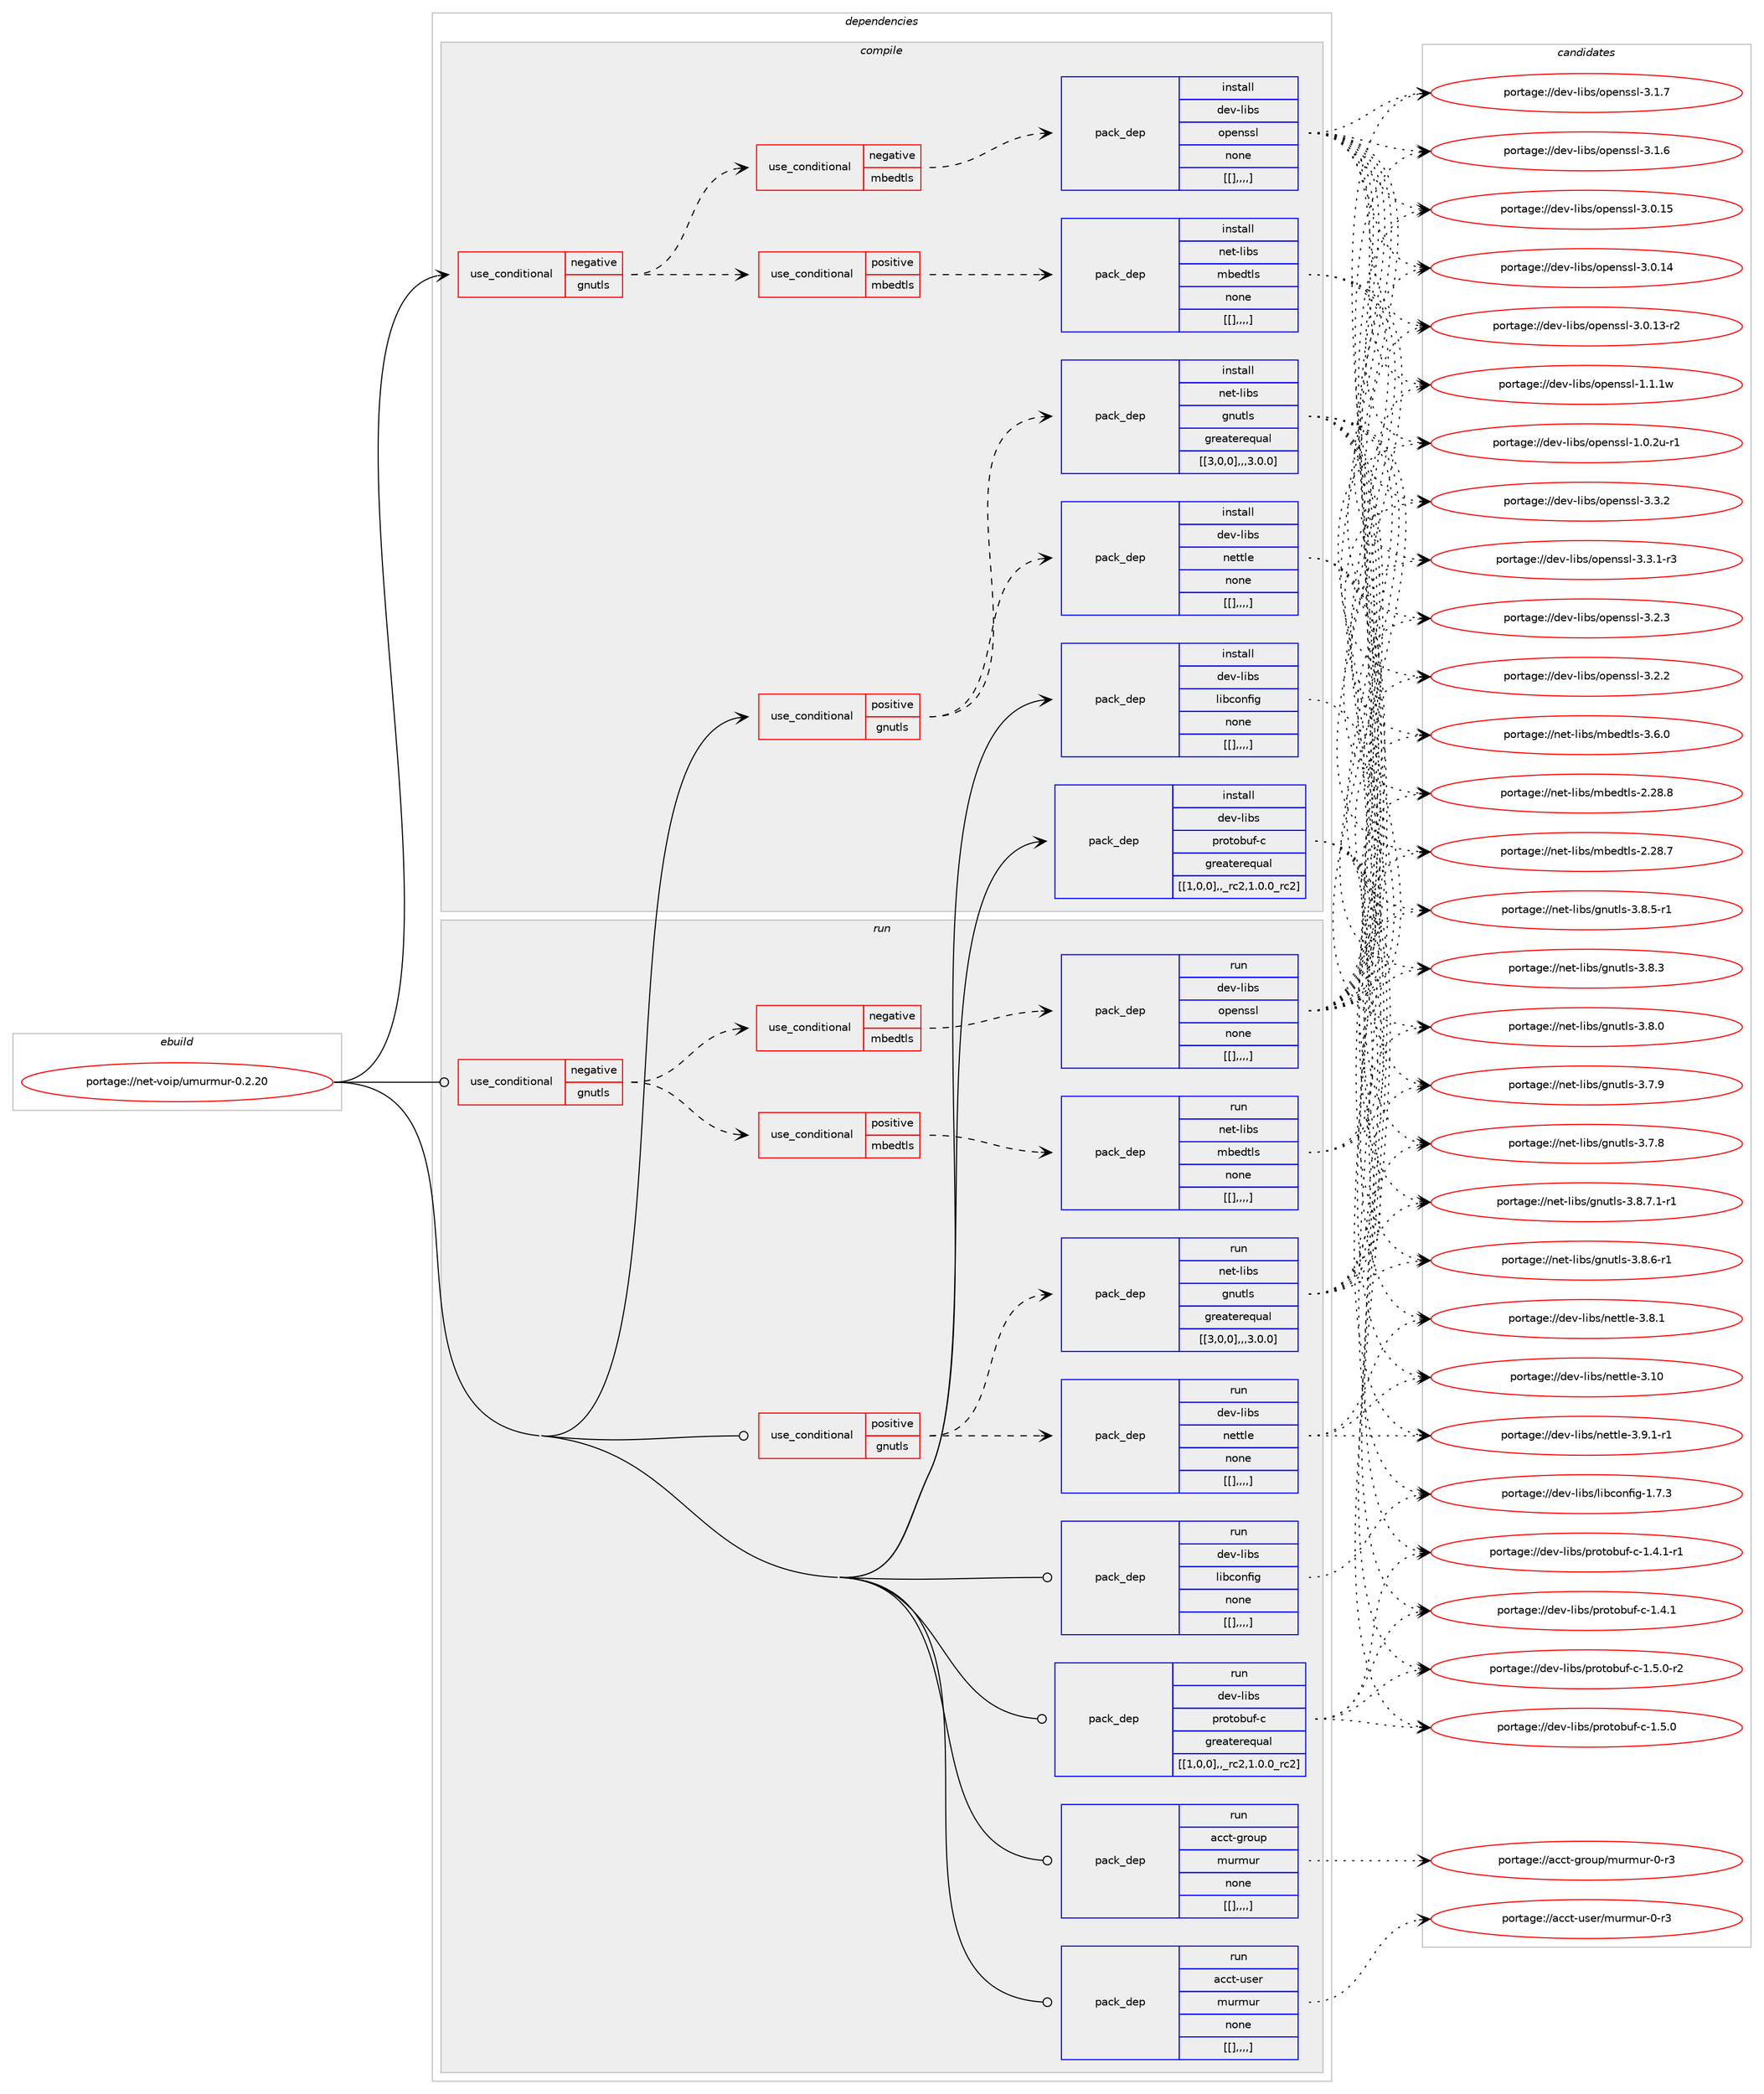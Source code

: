 digraph prolog {

# *************
# Graph options
# *************

newrank=true;
concentrate=true;
compound=true;
graph [rankdir=LR,fontname=Helvetica,fontsize=10,ranksep=1.5];#, ranksep=2.5, nodesep=0.2];
edge  [arrowhead=vee];
node  [fontname=Helvetica,fontsize=10];

# **********
# The ebuild
# **********

subgraph cluster_leftcol {
color=gray;
label=<<i>ebuild</i>>;
id [label="portage://net-voip/umurmur-0.2.20", color=red, width=4, href="../net-voip/umurmur-0.2.20.svg"];
}

# ****************
# The dependencies
# ****************

subgraph cluster_midcol {
color=gray;
label=<<i>dependencies</i>>;
subgraph cluster_compile {
fillcolor="#eeeeee";
style=filled;
label=<<i>compile</i>>;
subgraph cond105445 {
dependency395203 [label=<<TABLE BORDER="0" CELLBORDER="1" CELLSPACING="0" CELLPADDING="4"><TR><TD ROWSPAN="3" CELLPADDING="10">use_conditional</TD></TR><TR><TD>negative</TD></TR><TR><TD>gnutls</TD></TR></TABLE>>, shape=none, color=red];
subgraph cond105446 {
dependency395204 [label=<<TABLE BORDER="0" CELLBORDER="1" CELLSPACING="0" CELLPADDING="4"><TR><TD ROWSPAN="3" CELLPADDING="10">use_conditional</TD></TR><TR><TD>positive</TD></TR><TR><TD>mbedtls</TD></TR></TABLE>>, shape=none, color=red];
subgraph pack286940 {
dependency395205 [label=<<TABLE BORDER="0" CELLBORDER="1" CELLSPACING="0" CELLPADDING="4" WIDTH="220"><TR><TD ROWSPAN="6" CELLPADDING="30">pack_dep</TD></TR><TR><TD WIDTH="110">install</TD></TR><TR><TD>net-libs</TD></TR><TR><TD>mbedtls</TD></TR><TR><TD>none</TD></TR><TR><TD>[[],,,,]</TD></TR></TABLE>>, shape=none, color=blue];
}
dependency395204:e -> dependency395205:w [weight=20,style="dashed",arrowhead="vee"];
}
dependency395203:e -> dependency395204:w [weight=20,style="dashed",arrowhead="vee"];
subgraph cond105447 {
dependency395206 [label=<<TABLE BORDER="0" CELLBORDER="1" CELLSPACING="0" CELLPADDING="4"><TR><TD ROWSPAN="3" CELLPADDING="10">use_conditional</TD></TR><TR><TD>negative</TD></TR><TR><TD>mbedtls</TD></TR></TABLE>>, shape=none, color=red];
subgraph pack286941 {
dependency395207 [label=<<TABLE BORDER="0" CELLBORDER="1" CELLSPACING="0" CELLPADDING="4" WIDTH="220"><TR><TD ROWSPAN="6" CELLPADDING="30">pack_dep</TD></TR><TR><TD WIDTH="110">install</TD></TR><TR><TD>dev-libs</TD></TR><TR><TD>openssl</TD></TR><TR><TD>none</TD></TR><TR><TD>[[],,,,]</TD></TR></TABLE>>, shape=none, color=blue];
}
dependency395206:e -> dependency395207:w [weight=20,style="dashed",arrowhead="vee"];
}
dependency395203:e -> dependency395206:w [weight=20,style="dashed",arrowhead="vee"];
}
id:e -> dependency395203:w [weight=20,style="solid",arrowhead="vee"];
subgraph cond105448 {
dependency395208 [label=<<TABLE BORDER="0" CELLBORDER="1" CELLSPACING="0" CELLPADDING="4"><TR><TD ROWSPAN="3" CELLPADDING="10">use_conditional</TD></TR><TR><TD>positive</TD></TR><TR><TD>gnutls</TD></TR></TABLE>>, shape=none, color=red];
subgraph pack286942 {
dependency395209 [label=<<TABLE BORDER="0" CELLBORDER="1" CELLSPACING="0" CELLPADDING="4" WIDTH="220"><TR><TD ROWSPAN="6" CELLPADDING="30">pack_dep</TD></TR><TR><TD WIDTH="110">install</TD></TR><TR><TD>dev-libs</TD></TR><TR><TD>nettle</TD></TR><TR><TD>none</TD></TR><TR><TD>[[],,,,]</TD></TR></TABLE>>, shape=none, color=blue];
}
dependency395208:e -> dependency395209:w [weight=20,style="dashed",arrowhead="vee"];
subgraph pack286943 {
dependency395210 [label=<<TABLE BORDER="0" CELLBORDER="1" CELLSPACING="0" CELLPADDING="4" WIDTH="220"><TR><TD ROWSPAN="6" CELLPADDING="30">pack_dep</TD></TR><TR><TD WIDTH="110">install</TD></TR><TR><TD>net-libs</TD></TR><TR><TD>gnutls</TD></TR><TR><TD>greaterequal</TD></TR><TR><TD>[[3,0,0],,,3.0.0]</TD></TR></TABLE>>, shape=none, color=blue];
}
dependency395208:e -> dependency395210:w [weight=20,style="dashed",arrowhead="vee"];
}
id:e -> dependency395208:w [weight=20,style="solid",arrowhead="vee"];
subgraph pack286944 {
dependency395211 [label=<<TABLE BORDER="0" CELLBORDER="1" CELLSPACING="0" CELLPADDING="4" WIDTH="220"><TR><TD ROWSPAN="6" CELLPADDING="30">pack_dep</TD></TR><TR><TD WIDTH="110">install</TD></TR><TR><TD>dev-libs</TD></TR><TR><TD>libconfig</TD></TR><TR><TD>none</TD></TR><TR><TD>[[],,,,]</TD></TR></TABLE>>, shape=none, color=blue];
}
id:e -> dependency395211:w [weight=20,style="solid",arrowhead="vee"];
subgraph pack286945 {
dependency395212 [label=<<TABLE BORDER="0" CELLBORDER="1" CELLSPACING="0" CELLPADDING="4" WIDTH="220"><TR><TD ROWSPAN="6" CELLPADDING="30">pack_dep</TD></TR><TR><TD WIDTH="110">install</TD></TR><TR><TD>dev-libs</TD></TR><TR><TD>protobuf-c</TD></TR><TR><TD>greaterequal</TD></TR><TR><TD>[[1,0,0],,_rc2,1.0.0_rc2]</TD></TR></TABLE>>, shape=none, color=blue];
}
id:e -> dependency395212:w [weight=20,style="solid",arrowhead="vee"];
}
subgraph cluster_compileandrun {
fillcolor="#eeeeee";
style=filled;
label=<<i>compile and run</i>>;
}
subgraph cluster_run {
fillcolor="#eeeeee";
style=filled;
label=<<i>run</i>>;
subgraph cond105449 {
dependency395213 [label=<<TABLE BORDER="0" CELLBORDER="1" CELLSPACING="0" CELLPADDING="4"><TR><TD ROWSPAN="3" CELLPADDING="10">use_conditional</TD></TR><TR><TD>negative</TD></TR><TR><TD>gnutls</TD></TR></TABLE>>, shape=none, color=red];
subgraph cond105450 {
dependency395214 [label=<<TABLE BORDER="0" CELLBORDER="1" CELLSPACING="0" CELLPADDING="4"><TR><TD ROWSPAN="3" CELLPADDING="10">use_conditional</TD></TR><TR><TD>positive</TD></TR><TR><TD>mbedtls</TD></TR></TABLE>>, shape=none, color=red];
subgraph pack286946 {
dependency395215 [label=<<TABLE BORDER="0" CELLBORDER="1" CELLSPACING="0" CELLPADDING="4" WIDTH="220"><TR><TD ROWSPAN="6" CELLPADDING="30">pack_dep</TD></TR><TR><TD WIDTH="110">run</TD></TR><TR><TD>net-libs</TD></TR><TR><TD>mbedtls</TD></TR><TR><TD>none</TD></TR><TR><TD>[[],,,,]</TD></TR></TABLE>>, shape=none, color=blue];
}
dependency395214:e -> dependency395215:w [weight=20,style="dashed",arrowhead="vee"];
}
dependency395213:e -> dependency395214:w [weight=20,style="dashed",arrowhead="vee"];
subgraph cond105451 {
dependency395216 [label=<<TABLE BORDER="0" CELLBORDER="1" CELLSPACING="0" CELLPADDING="4"><TR><TD ROWSPAN="3" CELLPADDING="10">use_conditional</TD></TR><TR><TD>negative</TD></TR><TR><TD>mbedtls</TD></TR></TABLE>>, shape=none, color=red];
subgraph pack286947 {
dependency395217 [label=<<TABLE BORDER="0" CELLBORDER="1" CELLSPACING="0" CELLPADDING="4" WIDTH="220"><TR><TD ROWSPAN="6" CELLPADDING="30">pack_dep</TD></TR><TR><TD WIDTH="110">run</TD></TR><TR><TD>dev-libs</TD></TR><TR><TD>openssl</TD></TR><TR><TD>none</TD></TR><TR><TD>[[],,,,]</TD></TR></TABLE>>, shape=none, color=blue];
}
dependency395216:e -> dependency395217:w [weight=20,style="dashed",arrowhead="vee"];
}
dependency395213:e -> dependency395216:w [weight=20,style="dashed",arrowhead="vee"];
}
id:e -> dependency395213:w [weight=20,style="solid",arrowhead="odot"];
subgraph cond105452 {
dependency395218 [label=<<TABLE BORDER="0" CELLBORDER="1" CELLSPACING="0" CELLPADDING="4"><TR><TD ROWSPAN="3" CELLPADDING="10">use_conditional</TD></TR><TR><TD>positive</TD></TR><TR><TD>gnutls</TD></TR></TABLE>>, shape=none, color=red];
subgraph pack286948 {
dependency395219 [label=<<TABLE BORDER="0" CELLBORDER="1" CELLSPACING="0" CELLPADDING="4" WIDTH="220"><TR><TD ROWSPAN="6" CELLPADDING="30">pack_dep</TD></TR><TR><TD WIDTH="110">run</TD></TR><TR><TD>dev-libs</TD></TR><TR><TD>nettle</TD></TR><TR><TD>none</TD></TR><TR><TD>[[],,,,]</TD></TR></TABLE>>, shape=none, color=blue];
}
dependency395218:e -> dependency395219:w [weight=20,style="dashed",arrowhead="vee"];
subgraph pack286949 {
dependency395220 [label=<<TABLE BORDER="0" CELLBORDER="1" CELLSPACING="0" CELLPADDING="4" WIDTH="220"><TR><TD ROWSPAN="6" CELLPADDING="30">pack_dep</TD></TR><TR><TD WIDTH="110">run</TD></TR><TR><TD>net-libs</TD></TR><TR><TD>gnutls</TD></TR><TR><TD>greaterequal</TD></TR><TR><TD>[[3,0,0],,,3.0.0]</TD></TR></TABLE>>, shape=none, color=blue];
}
dependency395218:e -> dependency395220:w [weight=20,style="dashed",arrowhead="vee"];
}
id:e -> dependency395218:w [weight=20,style="solid",arrowhead="odot"];
subgraph pack286950 {
dependency395221 [label=<<TABLE BORDER="0" CELLBORDER="1" CELLSPACING="0" CELLPADDING="4" WIDTH="220"><TR><TD ROWSPAN="6" CELLPADDING="30">pack_dep</TD></TR><TR><TD WIDTH="110">run</TD></TR><TR><TD>acct-group</TD></TR><TR><TD>murmur</TD></TR><TR><TD>none</TD></TR><TR><TD>[[],,,,]</TD></TR></TABLE>>, shape=none, color=blue];
}
id:e -> dependency395221:w [weight=20,style="solid",arrowhead="odot"];
subgraph pack286951 {
dependency395222 [label=<<TABLE BORDER="0" CELLBORDER="1" CELLSPACING="0" CELLPADDING="4" WIDTH="220"><TR><TD ROWSPAN="6" CELLPADDING="30">pack_dep</TD></TR><TR><TD WIDTH="110">run</TD></TR><TR><TD>acct-user</TD></TR><TR><TD>murmur</TD></TR><TR><TD>none</TD></TR><TR><TD>[[],,,,]</TD></TR></TABLE>>, shape=none, color=blue];
}
id:e -> dependency395222:w [weight=20,style="solid",arrowhead="odot"];
subgraph pack286952 {
dependency395223 [label=<<TABLE BORDER="0" CELLBORDER="1" CELLSPACING="0" CELLPADDING="4" WIDTH="220"><TR><TD ROWSPAN="6" CELLPADDING="30">pack_dep</TD></TR><TR><TD WIDTH="110">run</TD></TR><TR><TD>dev-libs</TD></TR><TR><TD>libconfig</TD></TR><TR><TD>none</TD></TR><TR><TD>[[],,,,]</TD></TR></TABLE>>, shape=none, color=blue];
}
id:e -> dependency395223:w [weight=20,style="solid",arrowhead="odot"];
subgraph pack286953 {
dependency395224 [label=<<TABLE BORDER="0" CELLBORDER="1" CELLSPACING="0" CELLPADDING="4" WIDTH="220"><TR><TD ROWSPAN="6" CELLPADDING="30">pack_dep</TD></TR><TR><TD WIDTH="110">run</TD></TR><TR><TD>dev-libs</TD></TR><TR><TD>protobuf-c</TD></TR><TR><TD>greaterequal</TD></TR><TR><TD>[[1,0,0],,_rc2,1.0.0_rc2]</TD></TR></TABLE>>, shape=none, color=blue];
}
id:e -> dependency395224:w [weight=20,style="solid",arrowhead="odot"];
}
}

# **************
# The candidates
# **************

subgraph cluster_choices {
rank=same;
color=gray;
label=<<i>candidates</i>>;

subgraph choice286940 {
color=black;
nodesep=1;
choice11010111645108105981154710998101100116108115455146544648 [label="portage://net-libs/mbedtls-3.6.0", color=red, width=4,href="../net-libs/mbedtls-3.6.0.svg"];
choice1101011164510810598115471099810110011610811545504650564656 [label="portage://net-libs/mbedtls-2.28.8", color=red, width=4,href="../net-libs/mbedtls-2.28.8.svg"];
choice1101011164510810598115471099810110011610811545504650564655 [label="portage://net-libs/mbedtls-2.28.7", color=red, width=4,href="../net-libs/mbedtls-2.28.7.svg"];
dependency395205:e -> choice11010111645108105981154710998101100116108115455146544648:w [style=dotted,weight="100"];
dependency395205:e -> choice1101011164510810598115471099810110011610811545504650564656:w [style=dotted,weight="100"];
dependency395205:e -> choice1101011164510810598115471099810110011610811545504650564655:w [style=dotted,weight="100"];
}
subgraph choice286941 {
color=black;
nodesep=1;
choice100101118451081059811547111112101110115115108455146514650 [label="portage://dev-libs/openssl-3.3.2", color=red, width=4,href="../dev-libs/openssl-3.3.2.svg"];
choice1001011184510810598115471111121011101151151084551465146494511451 [label="portage://dev-libs/openssl-3.3.1-r3", color=red, width=4,href="../dev-libs/openssl-3.3.1-r3.svg"];
choice100101118451081059811547111112101110115115108455146504651 [label="portage://dev-libs/openssl-3.2.3", color=red, width=4,href="../dev-libs/openssl-3.2.3.svg"];
choice100101118451081059811547111112101110115115108455146504650 [label="portage://dev-libs/openssl-3.2.2", color=red, width=4,href="../dev-libs/openssl-3.2.2.svg"];
choice100101118451081059811547111112101110115115108455146494655 [label="portage://dev-libs/openssl-3.1.7", color=red, width=4,href="../dev-libs/openssl-3.1.7.svg"];
choice100101118451081059811547111112101110115115108455146494654 [label="portage://dev-libs/openssl-3.1.6", color=red, width=4,href="../dev-libs/openssl-3.1.6.svg"];
choice10010111845108105981154711111210111011511510845514648464953 [label="portage://dev-libs/openssl-3.0.15", color=red, width=4,href="../dev-libs/openssl-3.0.15.svg"];
choice10010111845108105981154711111210111011511510845514648464952 [label="portage://dev-libs/openssl-3.0.14", color=red, width=4,href="../dev-libs/openssl-3.0.14.svg"];
choice100101118451081059811547111112101110115115108455146484649514511450 [label="portage://dev-libs/openssl-3.0.13-r2", color=red, width=4,href="../dev-libs/openssl-3.0.13-r2.svg"];
choice100101118451081059811547111112101110115115108454946494649119 [label="portage://dev-libs/openssl-1.1.1w", color=red, width=4,href="../dev-libs/openssl-1.1.1w.svg"];
choice1001011184510810598115471111121011101151151084549464846501174511449 [label="portage://dev-libs/openssl-1.0.2u-r1", color=red, width=4,href="../dev-libs/openssl-1.0.2u-r1.svg"];
dependency395207:e -> choice100101118451081059811547111112101110115115108455146514650:w [style=dotted,weight="100"];
dependency395207:e -> choice1001011184510810598115471111121011101151151084551465146494511451:w [style=dotted,weight="100"];
dependency395207:e -> choice100101118451081059811547111112101110115115108455146504651:w [style=dotted,weight="100"];
dependency395207:e -> choice100101118451081059811547111112101110115115108455146504650:w [style=dotted,weight="100"];
dependency395207:e -> choice100101118451081059811547111112101110115115108455146494655:w [style=dotted,weight="100"];
dependency395207:e -> choice100101118451081059811547111112101110115115108455146494654:w [style=dotted,weight="100"];
dependency395207:e -> choice10010111845108105981154711111210111011511510845514648464953:w [style=dotted,weight="100"];
dependency395207:e -> choice10010111845108105981154711111210111011511510845514648464952:w [style=dotted,weight="100"];
dependency395207:e -> choice100101118451081059811547111112101110115115108455146484649514511450:w [style=dotted,weight="100"];
dependency395207:e -> choice100101118451081059811547111112101110115115108454946494649119:w [style=dotted,weight="100"];
dependency395207:e -> choice1001011184510810598115471111121011101151151084549464846501174511449:w [style=dotted,weight="100"];
}
subgraph choice286942 {
color=black;
nodesep=1;
choice1001011184510810598115471101011161161081014551464948 [label="portage://dev-libs/nettle-3.10", color=red, width=4,href="../dev-libs/nettle-3.10.svg"];
choice1001011184510810598115471101011161161081014551465746494511449 [label="portage://dev-libs/nettle-3.9.1-r1", color=red, width=4,href="../dev-libs/nettle-3.9.1-r1.svg"];
choice100101118451081059811547110101116116108101455146564649 [label="portage://dev-libs/nettle-3.8.1", color=red, width=4,href="../dev-libs/nettle-3.8.1.svg"];
dependency395209:e -> choice1001011184510810598115471101011161161081014551464948:w [style=dotted,weight="100"];
dependency395209:e -> choice1001011184510810598115471101011161161081014551465746494511449:w [style=dotted,weight="100"];
dependency395209:e -> choice100101118451081059811547110101116116108101455146564649:w [style=dotted,weight="100"];
}
subgraph choice286943 {
color=black;
nodesep=1;
choice11010111645108105981154710311011711610811545514656465546494511449 [label="portage://net-libs/gnutls-3.8.7.1-r1", color=red, width=4,href="../net-libs/gnutls-3.8.7.1-r1.svg"];
choice1101011164510810598115471031101171161081154551465646544511449 [label="portage://net-libs/gnutls-3.8.6-r1", color=red, width=4,href="../net-libs/gnutls-3.8.6-r1.svg"];
choice1101011164510810598115471031101171161081154551465646534511449 [label="portage://net-libs/gnutls-3.8.5-r1", color=red, width=4,href="../net-libs/gnutls-3.8.5-r1.svg"];
choice110101116451081059811547103110117116108115455146564651 [label="portage://net-libs/gnutls-3.8.3", color=red, width=4,href="../net-libs/gnutls-3.8.3.svg"];
choice110101116451081059811547103110117116108115455146564648 [label="portage://net-libs/gnutls-3.8.0", color=red, width=4,href="../net-libs/gnutls-3.8.0.svg"];
choice110101116451081059811547103110117116108115455146554657 [label="portage://net-libs/gnutls-3.7.9", color=red, width=4,href="../net-libs/gnutls-3.7.9.svg"];
choice110101116451081059811547103110117116108115455146554656 [label="portage://net-libs/gnutls-3.7.8", color=red, width=4,href="../net-libs/gnutls-3.7.8.svg"];
dependency395210:e -> choice11010111645108105981154710311011711610811545514656465546494511449:w [style=dotted,weight="100"];
dependency395210:e -> choice1101011164510810598115471031101171161081154551465646544511449:w [style=dotted,weight="100"];
dependency395210:e -> choice1101011164510810598115471031101171161081154551465646534511449:w [style=dotted,weight="100"];
dependency395210:e -> choice110101116451081059811547103110117116108115455146564651:w [style=dotted,weight="100"];
dependency395210:e -> choice110101116451081059811547103110117116108115455146564648:w [style=dotted,weight="100"];
dependency395210:e -> choice110101116451081059811547103110117116108115455146554657:w [style=dotted,weight="100"];
dependency395210:e -> choice110101116451081059811547103110117116108115455146554656:w [style=dotted,weight="100"];
}
subgraph choice286944 {
color=black;
nodesep=1;
choice1001011184510810598115471081059899111110102105103454946554651 [label="portage://dev-libs/libconfig-1.7.3", color=red, width=4,href="../dev-libs/libconfig-1.7.3.svg"];
dependency395211:e -> choice1001011184510810598115471081059899111110102105103454946554651:w [style=dotted,weight="100"];
}
subgraph choice286945 {
color=black;
nodesep=1;
choice1001011184510810598115471121141111161119811710245994549465346484511450 [label="portage://dev-libs/protobuf-c-1.5.0-r2", color=red, width=4,href="../dev-libs/protobuf-c-1.5.0-r2.svg"];
choice100101118451081059811547112114111116111981171024599454946534648 [label="portage://dev-libs/protobuf-c-1.5.0", color=red, width=4,href="../dev-libs/protobuf-c-1.5.0.svg"];
choice1001011184510810598115471121141111161119811710245994549465246494511449 [label="portage://dev-libs/protobuf-c-1.4.1-r1", color=red, width=4,href="../dev-libs/protobuf-c-1.4.1-r1.svg"];
choice100101118451081059811547112114111116111981171024599454946524649 [label="portage://dev-libs/protobuf-c-1.4.1", color=red, width=4,href="../dev-libs/protobuf-c-1.4.1.svg"];
dependency395212:e -> choice1001011184510810598115471121141111161119811710245994549465346484511450:w [style=dotted,weight="100"];
dependency395212:e -> choice100101118451081059811547112114111116111981171024599454946534648:w [style=dotted,weight="100"];
dependency395212:e -> choice1001011184510810598115471121141111161119811710245994549465246494511449:w [style=dotted,weight="100"];
dependency395212:e -> choice100101118451081059811547112114111116111981171024599454946524649:w [style=dotted,weight="100"];
}
subgraph choice286946 {
color=black;
nodesep=1;
choice11010111645108105981154710998101100116108115455146544648 [label="portage://net-libs/mbedtls-3.6.0", color=red, width=4,href="../net-libs/mbedtls-3.6.0.svg"];
choice1101011164510810598115471099810110011610811545504650564656 [label="portage://net-libs/mbedtls-2.28.8", color=red, width=4,href="../net-libs/mbedtls-2.28.8.svg"];
choice1101011164510810598115471099810110011610811545504650564655 [label="portage://net-libs/mbedtls-2.28.7", color=red, width=4,href="../net-libs/mbedtls-2.28.7.svg"];
dependency395215:e -> choice11010111645108105981154710998101100116108115455146544648:w [style=dotted,weight="100"];
dependency395215:e -> choice1101011164510810598115471099810110011610811545504650564656:w [style=dotted,weight="100"];
dependency395215:e -> choice1101011164510810598115471099810110011610811545504650564655:w [style=dotted,weight="100"];
}
subgraph choice286947 {
color=black;
nodesep=1;
choice100101118451081059811547111112101110115115108455146514650 [label="portage://dev-libs/openssl-3.3.2", color=red, width=4,href="../dev-libs/openssl-3.3.2.svg"];
choice1001011184510810598115471111121011101151151084551465146494511451 [label="portage://dev-libs/openssl-3.3.1-r3", color=red, width=4,href="../dev-libs/openssl-3.3.1-r3.svg"];
choice100101118451081059811547111112101110115115108455146504651 [label="portage://dev-libs/openssl-3.2.3", color=red, width=4,href="../dev-libs/openssl-3.2.3.svg"];
choice100101118451081059811547111112101110115115108455146504650 [label="portage://dev-libs/openssl-3.2.2", color=red, width=4,href="../dev-libs/openssl-3.2.2.svg"];
choice100101118451081059811547111112101110115115108455146494655 [label="portage://dev-libs/openssl-3.1.7", color=red, width=4,href="../dev-libs/openssl-3.1.7.svg"];
choice100101118451081059811547111112101110115115108455146494654 [label="portage://dev-libs/openssl-3.1.6", color=red, width=4,href="../dev-libs/openssl-3.1.6.svg"];
choice10010111845108105981154711111210111011511510845514648464953 [label="portage://dev-libs/openssl-3.0.15", color=red, width=4,href="../dev-libs/openssl-3.0.15.svg"];
choice10010111845108105981154711111210111011511510845514648464952 [label="portage://dev-libs/openssl-3.0.14", color=red, width=4,href="../dev-libs/openssl-3.0.14.svg"];
choice100101118451081059811547111112101110115115108455146484649514511450 [label="portage://dev-libs/openssl-3.0.13-r2", color=red, width=4,href="../dev-libs/openssl-3.0.13-r2.svg"];
choice100101118451081059811547111112101110115115108454946494649119 [label="portage://dev-libs/openssl-1.1.1w", color=red, width=4,href="../dev-libs/openssl-1.1.1w.svg"];
choice1001011184510810598115471111121011101151151084549464846501174511449 [label="portage://dev-libs/openssl-1.0.2u-r1", color=red, width=4,href="../dev-libs/openssl-1.0.2u-r1.svg"];
dependency395217:e -> choice100101118451081059811547111112101110115115108455146514650:w [style=dotted,weight="100"];
dependency395217:e -> choice1001011184510810598115471111121011101151151084551465146494511451:w [style=dotted,weight="100"];
dependency395217:e -> choice100101118451081059811547111112101110115115108455146504651:w [style=dotted,weight="100"];
dependency395217:e -> choice100101118451081059811547111112101110115115108455146504650:w [style=dotted,weight="100"];
dependency395217:e -> choice100101118451081059811547111112101110115115108455146494655:w [style=dotted,weight="100"];
dependency395217:e -> choice100101118451081059811547111112101110115115108455146494654:w [style=dotted,weight="100"];
dependency395217:e -> choice10010111845108105981154711111210111011511510845514648464953:w [style=dotted,weight="100"];
dependency395217:e -> choice10010111845108105981154711111210111011511510845514648464952:w [style=dotted,weight="100"];
dependency395217:e -> choice100101118451081059811547111112101110115115108455146484649514511450:w [style=dotted,weight="100"];
dependency395217:e -> choice100101118451081059811547111112101110115115108454946494649119:w [style=dotted,weight="100"];
dependency395217:e -> choice1001011184510810598115471111121011101151151084549464846501174511449:w [style=dotted,weight="100"];
}
subgraph choice286948 {
color=black;
nodesep=1;
choice1001011184510810598115471101011161161081014551464948 [label="portage://dev-libs/nettle-3.10", color=red, width=4,href="../dev-libs/nettle-3.10.svg"];
choice1001011184510810598115471101011161161081014551465746494511449 [label="portage://dev-libs/nettle-3.9.1-r1", color=red, width=4,href="../dev-libs/nettle-3.9.1-r1.svg"];
choice100101118451081059811547110101116116108101455146564649 [label="portage://dev-libs/nettle-3.8.1", color=red, width=4,href="../dev-libs/nettle-3.8.1.svg"];
dependency395219:e -> choice1001011184510810598115471101011161161081014551464948:w [style=dotted,weight="100"];
dependency395219:e -> choice1001011184510810598115471101011161161081014551465746494511449:w [style=dotted,weight="100"];
dependency395219:e -> choice100101118451081059811547110101116116108101455146564649:w [style=dotted,weight="100"];
}
subgraph choice286949 {
color=black;
nodesep=1;
choice11010111645108105981154710311011711610811545514656465546494511449 [label="portage://net-libs/gnutls-3.8.7.1-r1", color=red, width=4,href="../net-libs/gnutls-3.8.7.1-r1.svg"];
choice1101011164510810598115471031101171161081154551465646544511449 [label="portage://net-libs/gnutls-3.8.6-r1", color=red, width=4,href="../net-libs/gnutls-3.8.6-r1.svg"];
choice1101011164510810598115471031101171161081154551465646534511449 [label="portage://net-libs/gnutls-3.8.5-r1", color=red, width=4,href="../net-libs/gnutls-3.8.5-r1.svg"];
choice110101116451081059811547103110117116108115455146564651 [label="portage://net-libs/gnutls-3.8.3", color=red, width=4,href="../net-libs/gnutls-3.8.3.svg"];
choice110101116451081059811547103110117116108115455146564648 [label="portage://net-libs/gnutls-3.8.0", color=red, width=4,href="../net-libs/gnutls-3.8.0.svg"];
choice110101116451081059811547103110117116108115455146554657 [label="portage://net-libs/gnutls-3.7.9", color=red, width=4,href="../net-libs/gnutls-3.7.9.svg"];
choice110101116451081059811547103110117116108115455146554656 [label="portage://net-libs/gnutls-3.7.8", color=red, width=4,href="../net-libs/gnutls-3.7.8.svg"];
dependency395220:e -> choice11010111645108105981154710311011711610811545514656465546494511449:w [style=dotted,weight="100"];
dependency395220:e -> choice1101011164510810598115471031101171161081154551465646544511449:w [style=dotted,weight="100"];
dependency395220:e -> choice1101011164510810598115471031101171161081154551465646534511449:w [style=dotted,weight="100"];
dependency395220:e -> choice110101116451081059811547103110117116108115455146564651:w [style=dotted,weight="100"];
dependency395220:e -> choice110101116451081059811547103110117116108115455146564648:w [style=dotted,weight="100"];
dependency395220:e -> choice110101116451081059811547103110117116108115455146554657:w [style=dotted,weight="100"];
dependency395220:e -> choice110101116451081059811547103110117116108115455146554656:w [style=dotted,weight="100"];
}
subgraph choice286950 {
color=black;
nodesep=1;
choice979999116451031141111171124710911711410911711445484511451 [label="portage://acct-group/murmur-0-r3", color=red, width=4,href="../acct-group/murmur-0-r3.svg"];
dependency395221:e -> choice979999116451031141111171124710911711410911711445484511451:w [style=dotted,weight="100"];
}
subgraph choice286951 {
color=black;
nodesep=1;
choice979999116451171151011144710911711410911711445484511451 [label="portage://acct-user/murmur-0-r3", color=red, width=4,href="../acct-user/murmur-0-r3.svg"];
dependency395222:e -> choice979999116451171151011144710911711410911711445484511451:w [style=dotted,weight="100"];
}
subgraph choice286952 {
color=black;
nodesep=1;
choice1001011184510810598115471081059899111110102105103454946554651 [label="portage://dev-libs/libconfig-1.7.3", color=red, width=4,href="../dev-libs/libconfig-1.7.3.svg"];
dependency395223:e -> choice1001011184510810598115471081059899111110102105103454946554651:w [style=dotted,weight="100"];
}
subgraph choice286953 {
color=black;
nodesep=1;
choice1001011184510810598115471121141111161119811710245994549465346484511450 [label="portage://dev-libs/protobuf-c-1.5.0-r2", color=red, width=4,href="../dev-libs/protobuf-c-1.5.0-r2.svg"];
choice100101118451081059811547112114111116111981171024599454946534648 [label="portage://dev-libs/protobuf-c-1.5.0", color=red, width=4,href="../dev-libs/protobuf-c-1.5.0.svg"];
choice1001011184510810598115471121141111161119811710245994549465246494511449 [label="portage://dev-libs/protobuf-c-1.4.1-r1", color=red, width=4,href="../dev-libs/protobuf-c-1.4.1-r1.svg"];
choice100101118451081059811547112114111116111981171024599454946524649 [label="portage://dev-libs/protobuf-c-1.4.1", color=red, width=4,href="../dev-libs/protobuf-c-1.4.1.svg"];
dependency395224:e -> choice1001011184510810598115471121141111161119811710245994549465346484511450:w [style=dotted,weight="100"];
dependency395224:e -> choice100101118451081059811547112114111116111981171024599454946534648:w [style=dotted,weight="100"];
dependency395224:e -> choice1001011184510810598115471121141111161119811710245994549465246494511449:w [style=dotted,weight="100"];
dependency395224:e -> choice100101118451081059811547112114111116111981171024599454946524649:w [style=dotted,weight="100"];
}
}

}
